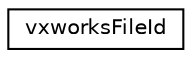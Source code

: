 digraph "Graphical Class Hierarchy"
{
 // LATEX_PDF_SIZE
  edge [fontname="Helvetica",fontsize="10",labelfontname="Helvetica",labelfontsize="10"];
  node [fontname="Helvetica",fontsize="10",shape=record];
  rankdir="LR";
  Node0 [label="vxworksFileId",height=0.2,width=0.4,color="black", fillcolor="white", style="filled",URL="$db/d1b/sqlite3_8c.html#de/dfc/structvxworksFileId",tooltip=" "];
}
